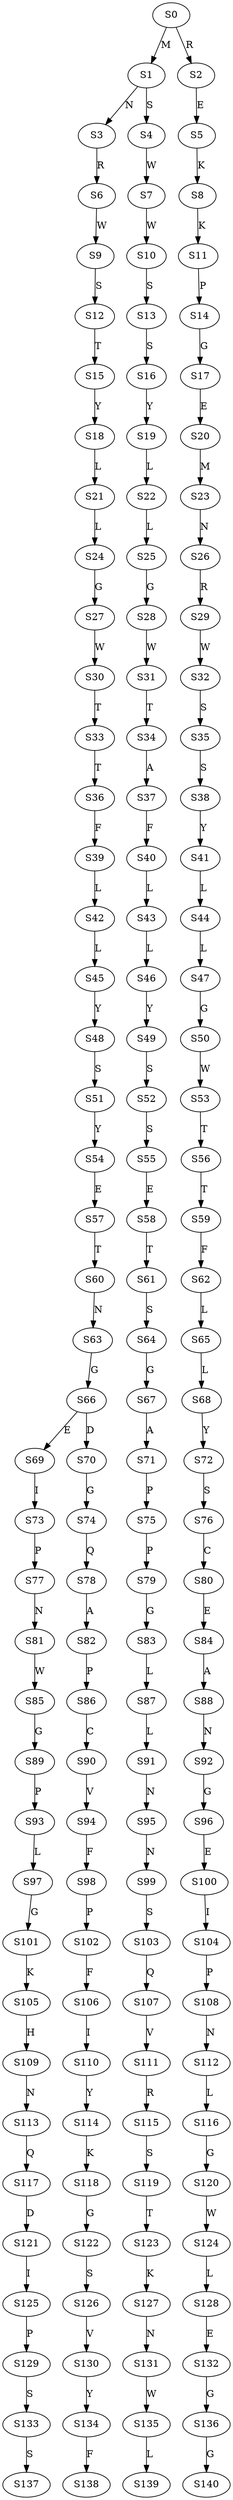 strict digraph  {
	S0 -> S1 [ label = M ];
	S0 -> S2 [ label = R ];
	S1 -> S3 [ label = N ];
	S1 -> S4 [ label = S ];
	S2 -> S5 [ label = E ];
	S3 -> S6 [ label = R ];
	S4 -> S7 [ label = W ];
	S5 -> S8 [ label = K ];
	S6 -> S9 [ label = W ];
	S7 -> S10 [ label = W ];
	S8 -> S11 [ label = K ];
	S9 -> S12 [ label = S ];
	S10 -> S13 [ label = S ];
	S11 -> S14 [ label = P ];
	S12 -> S15 [ label = T ];
	S13 -> S16 [ label = S ];
	S14 -> S17 [ label = G ];
	S15 -> S18 [ label = Y ];
	S16 -> S19 [ label = Y ];
	S17 -> S20 [ label = E ];
	S18 -> S21 [ label = L ];
	S19 -> S22 [ label = L ];
	S20 -> S23 [ label = M ];
	S21 -> S24 [ label = L ];
	S22 -> S25 [ label = L ];
	S23 -> S26 [ label = N ];
	S24 -> S27 [ label = G ];
	S25 -> S28 [ label = G ];
	S26 -> S29 [ label = R ];
	S27 -> S30 [ label = W ];
	S28 -> S31 [ label = W ];
	S29 -> S32 [ label = W ];
	S30 -> S33 [ label = T ];
	S31 -> S34 [ label = T ];
	S32 -> S35 [ label = S ];
	S33 -> S36 [ label = T ];
	S34 -> S37 [ label = A ];
	S35 -> S38 [ label = S ];
	S36 -> S39 [ label = F ];
	S37 -> S40 [ label = F ];
	S38 -> S41 [ label = Y ];
	S39 -> S42 [ label = L ];
	S40 -> S43 [ label = L ];
	S41 -> S44 [ label = L ];
	S42 -> S45 [ label = L ];
	S43 -> S46 [ label = L ];
	S44 -> S47 [ label = L ];
	S45 -> S48 [ label = Y ];
	S46 -> S49 [ label = Y ];
	S47 -> S50 [ label = G ];
	S48 -> S51 [ label = S ];
	S49 -> S52 [ label = S ];
	S50 -> S53 [ label = W ];
	S51 -> S54 [ label = Y ];
	S52 -> S55 [ label = S ];
	S53 -> S56 [ label = T ];
	S54 -> S57 [ label = E ];
	S55 -> S58 [ label = E ];
	S56 -> S59 [ label = T ];
	S57 -> S60 [ label = T ];
	S58 -> S61 [ label = T ];
	S59 -> S62 [ label = F ];
	S60 -> S63 [ label = N ];
	S61 -> S64 [ label = S ];
	S62 -> S65 [ label = L ];
	S63 -> S66 [ label = G ];
	S64 -> S67 [ label = G ];
	S65 -> S68 [ label = L ];
	S66 -> S69 [ label = E ];
	S66 -> S70 [ label = D ];
	S67 -> S71 [ label = A ];
	S68 -> S72 [ label = Y ];
	S69 -> S73 [ label = I ];
	S70 -> S74 [ label = G ];
	S71 -> S75 [ label = P ];
	S72 -> S76 [ label = S ];
	S73 -> S77 [ label = P ];
	S74 -> S78 [ label = Q ];
	S75 -> S79 [ label = P ];
	S76 -> S80 [ label = C ];
	S77 -> S81 [ label = N ];
	S78 -> S82 [ label = A ];
	S79 -> S83 [ label = G ];
	S80 -> S84 [ label = E ];
	S81 -> S85 [ label = W ];
	S82 -> S86 [ label = P ];
	S83 -> S87 [ label = L ];
	S84 -> S88 [ label = A ];
	S85 -> S89 [ label = G ];
	S86 -> S90 [ label = C ];
	S87 -> S91 [ label = L ];
	S88 -> S92 [ label = N ];
	S89 -> S93 [ label = P ];
	S90 -> S94 [ label = V ];
	S91 -> S95 [ label = N ];
	S92 -> S96 [ label = G ];
	S93 -> S97 [ label = L ];
	S94 -> S98 [ label = F ];
	S95 -> S99 [ label = N ];
	S96 -> S100 [ label = E ];
	S97 -> S101 [ label = G ];
	S98 -> S102 [ label = P ];
	S99 -> S103 [ label = S ];
	S100 -> S104 [ label = I ];
	S101 -> S105 [ label = K ];
	S102 -> S106 [ label = F ];
	S103 -> S107 [ label = Q ];
	S104 -> S108 [ label = P ];
	S105 -> S109 [ label = H ];
	S106 -> S110 [ label = I ];
	S107 -> S111 [ label = V ];
	S108 -> S112 [ label = N ];
	S109 -> S113 [ label = N ];
	S110 -> S114 [ label = Y ];
	S111 -> S115 [ label = R ];
	S112 -> S116 [ label = L ];
	S113 -> S117 [ label = Q ];
	S114 -> S118 [ label = K ];
	S115 -> S119 [ label = S ];
	S116 -> S120 [ label = G ];
	S117 -> S121 [ label = D ];
	S118 -> S122 [ label = G ];
	S119 -> S123 [ label = T ];
	S120 -> S124 [ label = W ];
	S121 -> S125 [ label = I ];
	S122 -> S126 [ label = S ];
	S123 -> S127 [ label = K ];
	S124 -> S128 [ label = L ];
	S125 -> S129 [ label = P ];
	S126 -> S130 [ label = V ];
	S127 -> S131 [ label = N ];
	S128 -> S132 [ label = E ];
	S129 -> S133 [ label = S ];
	S130 -> S134 [ label = Y ];
	S131 -> S135 [ label = W ];
	S132 -> S136 [ label = G ];
	S133 -> S137 [ label = S ];
	S134 -> S138 [ label = F ];
	S135 -> S139 [ label = L ];
	S136 -> S140 [ label = G ];
}
